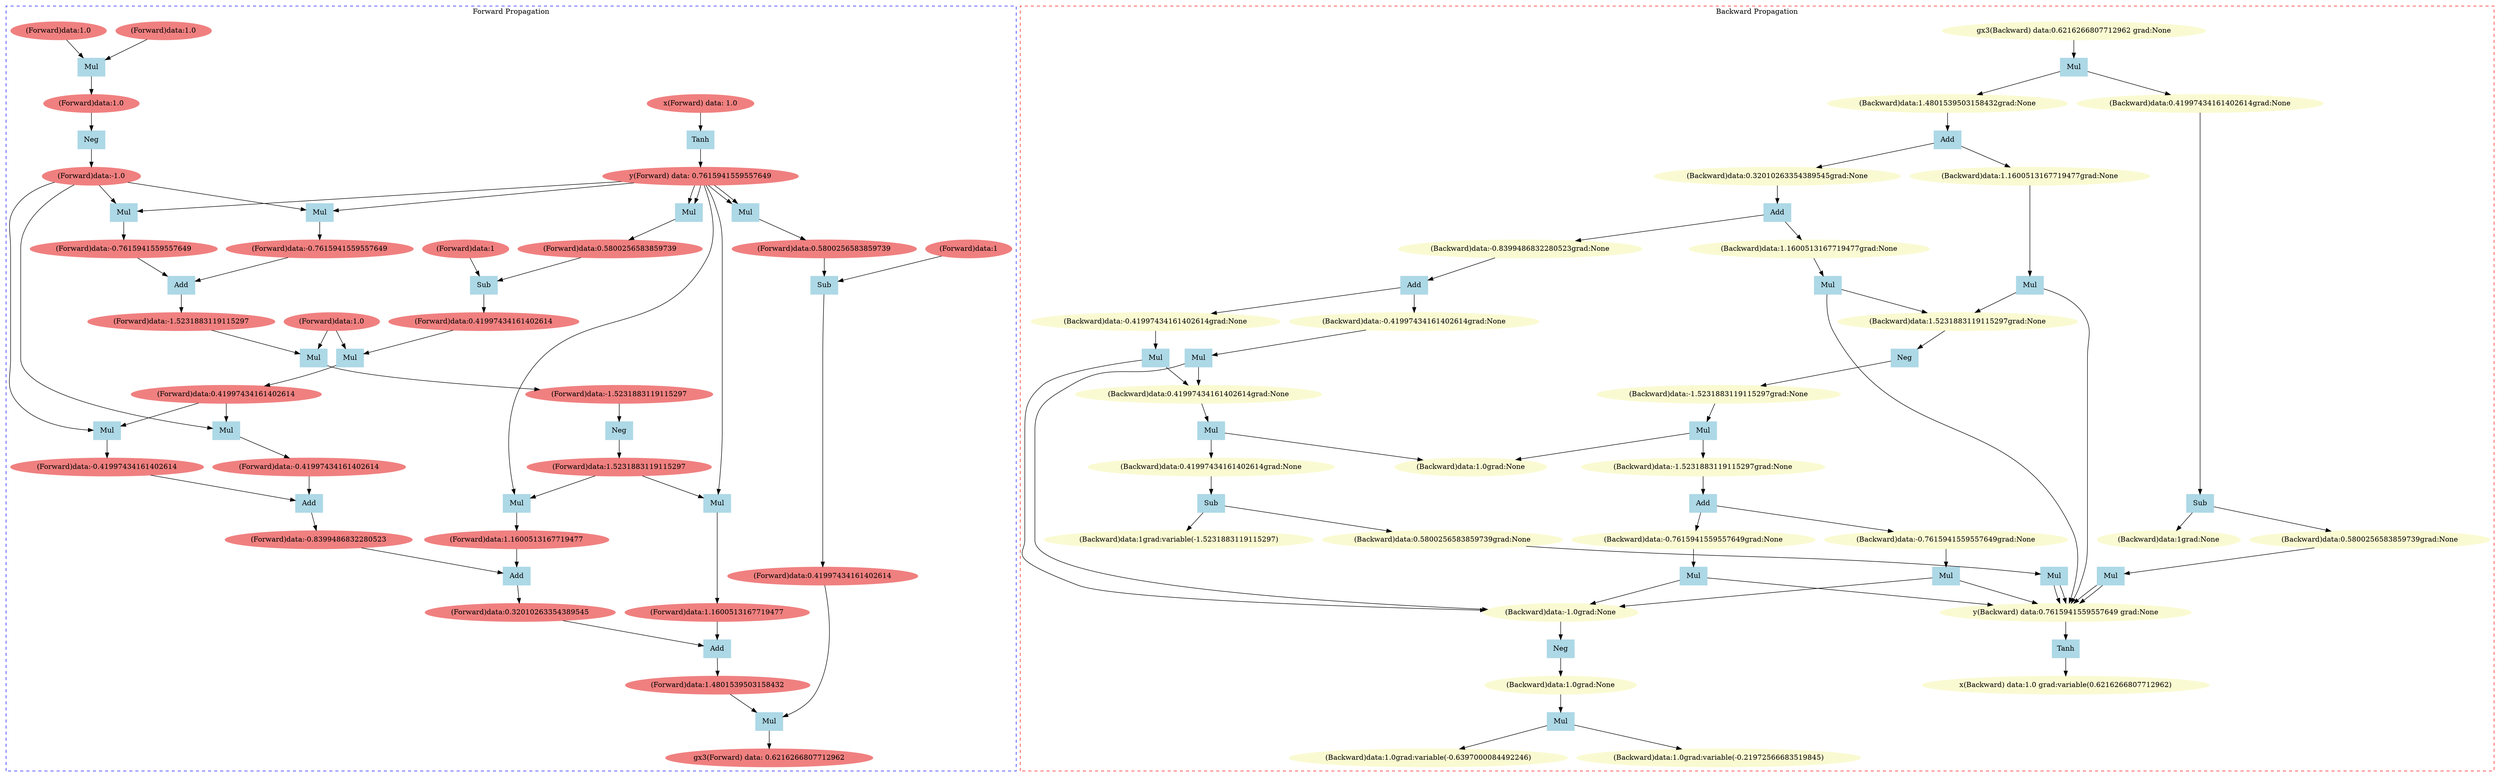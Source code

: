 digraph g {
subgraph cluster_g1 {
    label = "Forward Propagation";
    color = blue;
    style = dashed;
Forward2093505505216 [label="gx3(Forward) data: 0.6216266807712962", color=lightcoral, style=filled]
Forward2093505505120 [label ="Mul", color=lightblue, style=filled, shape=box]
Forward2093505503872 -> Forward2093505505120
Forward2093505505024 -> Forward2093505505120
Forward2093505505120 -> Forward2093505505216
Forward2093505503872 [label="(Forward)data:1.4801539503158432", color=lightcoral, style=filled]
Forward2093505505024 [label="(Forward)data:0.41997434161402614", color=lightcoral, style=filled]
Forward2093505504832 [label ="Sub", color=lightblue, style=filled, shape=box]
Forward2093505504928 -> Forward2093505504832
Forward2093505504736 -> Forward2093505504832
Forward2093505504832 -> Forward2093505505024
Forward2093505504928 [label="(Forward)data:1", color=lightcoral, style=filled]
Forward2093505504736 [label="(Forward)data:0.5800256583859739", color=lightcoral, style=filled]
Forward2093505504448 [label ="Mul", color=lightblue, style=filled, shape=box]
Forward2093464256128 -> Forward2093505504448
Forward2093464256128 -> Forward2093505504448
Forward2093505504448 -> Forward2093505504736
Forward2093464256128 [label="y(Forward) data: 0.7615941559557649", color=lightcoral, style=filled]
Forward2093464256128 [label="y(Forward) data: 0.7615941559557649", color=lightcoral, style=filled]
Forward2093464255216 [label ="Tanh", color=lightblue, style=filled, shape=box]
Forward2093464256272 -> Forward2093464255216
Forward2093464255216 -> Forward2093464256128
Forward2093464256272 [label="x(Forward) data: 1.0", color=lightcoral, style=filled]
Forward2093505503776 [label ="Add", color=lightblue, style=filled, shape=box]
Forward2093505503680 -> Forward2093505503776
Forward2093505503392 -> Forward2093505503776
Forward2093505503776 -> Forward2093505503872
Forward2093505503680 [label="(Forward)data:0.32010263354389545", color=lightcoral, style=filled]
Forward2093505503392 [label="(Forward)data:1.1600513167719477", color=lightcoral, style=filled]
Forward2093505503296 [label ="Mul", color=lightblue, style=filled, shape=box]
Forward2093505490656 -> Forward2093505503296
Forward2093464256128 -> Forward2093505503296
Forward2093505503296 -> Forward2093505503392
Forward2093505490656 [label="(Forward)data:1.5231883119115297", color=lightcoral, style=filled]
Forward2093464256128 [label="y(Forward) data: 0.7615941559557649", color=lightcoral, style=filled]
Forward2093505490176 [label ="Neg", color=lightblue, style=filled, shape=box]
Forward2093505489312 -> Forward2093505490176
Forward2093505490176 -> Forward2093505490656
Forward2093505489312 [label="(Forward)data:-1.5231883119115297", color=lightcoral, style=filled]
Forward2093505489216 [label ="Mul", color=lightblue, style=filled, shape=box]
Forward2093505487056 -> Forward2093505489216
Forward2093505488448 -> Forward2093505489216
Forward2093505489216 -> Forward2093505489312
Forward2093505487056 [label="(Forward)data:1.0", color=lightcoral, style=filled]
Forward2093505488448 [label="(Forward)data:-1.5231883119115297", color=lightcoral, style=filled]
Forward2093505488352 [label ="Add", color=lightblue, style=filled, shape=box]
Forward2093505487968 -> Forward2093505488352
Forward2093505488160 -> Forward2093505488352
Forward2093505488352 -> Forward2093505488448
Forward2093505487968 [label="(Forward)data:-0.7615941559557649", color=lightcoral, style=filled]
Forward2093505488160 [label="(Forward)data:-0.7615941559557649", color=lightcoral, style=filled]
Forward2093505488064 [label ="Mul", color=lightblue, style=filled, shape=box]
Forward2093505487776 -> Forward2093505488064
Forward2093464256128 -> Forward2093505488064
Forward2093505488064 -> Forward2093505488160
Forward2093505487776 [label="(Forward)data:-1.0", color=lightcoral, style=filled]
Forward2093464256128 [label="y(Forward) data: 0.7615941559557649", color=lightcoral, style=filled]
Forward2093505487680 [label ="Neg", color=lightblue, style=filled, shape=box]
Forward2093505487584 -> Forward2093505487680
Forward2093505487680 -> Forward2093505487776
Forward2093505487584 [label="(Forward)data:1.0", color=lightcoral, style=filled]
Forward2093505487488 [label ="Mul", color=lightblue, style=filled, shape=box]
Forward2093505487200 -> Forward2093505487488
Forward2093505449312 -> Forward2093505487488
Forward2093505487488 -> Forward2093505487584
Forward2093505487200 [label="(Forward)data:1.0", color=lightcoral, style=filled]
Forward2093505449312 [label="(Forward)data:1.0", color=lightcoral, style=filled]
Forward2093505487872 [label ="Mul", color=lightblue, style=filled, shape=box]
Forward2093505487776 -> Forward2093505487872
Forward2093464256128 -> Forward2093505487872
Forward2093505487872 -> Forward2093505487968
Forward2093505487776 [label="(Forward)data:-1.0", color=lightcoral, style=filled]
Forward2093464256128 [label="y(Forward) data: 0.7615941559557649", color=lightcoral, style=filled]
Forward2093505503584 [label ="Add", color=lightblue, style=filled, shape=box]
Forward2093505490560 -> Forward2093505503584
Forward2093505490848 -> Forward2093505503584
Forward2093505503584 -> Forward2093505503680
Forward2093505490560 [label="(Forward)data:-0.8399486832280523", color=lightcoral, style=filled]
Forward2093505490848 [label="(Forward)data:1.1600513167719477", color=lightcoral, style=filled]
Forward2093505490752 [label ="Mul", color=lightblue, style=filled, shape=box]
Forward2093505490656 -> Forward2093505490752
Forward2093464256128 -> Forward2093505490752
Forward2093505490752 -> Forward2093505490848
Forward2093505490656 [label="(Forward)data:1.5231883119115297", color=lightcoral, style=filled]
Forward2093464256128 [label="y(Forward) data: 0.7615941559557649", color=lightcoral, style=filled]
Forward2093505490464 [label ="Add", color=lightblue, style=filled, shape=box]
Forward2093505489696 -> Forward2093505490464
Forward2093505490080 -> Forward2093505490464
Forward2093505490464 -> Forward2093505490560
Forward2093505489696 [label="(Forward)data:-0.41997434161402614", color=lightcoral, style=filled]
Forward2093505490080 [label="(Forward)data:-0.41997434161402614", color=lightcoral, style=filled]
Forward2093505489984 [label ="Mul", color=lightblue, style=filled, shape=box]
Forward2093505489120 -> Forward2093505489984
Forward2093505487776 -> Forward2093505489984
Forward2093505489984 -> Forward2093505490080
Forward2093505489120 [label="(Forward)data:0.41997434161402614", color=lightcoral, style=filled]
Forward2093505487776 [label="(Forward)data:-1.0", color=lightcoral, style=filled]
Forward2093505486912 [label ="Mul", color=lightblue, style=filled, shape=box]
Forward2093505487056 -> Forward2093505486912
Forward2093505488832 -> Forward2093505486912
Forward2093505486912 -> Forward2093505489120
Forward2093505487056 [label="(Forward)data:1.0", color=lightcoral, style=filled]
Forward2093505488832 [label="(Forward)data:0.41997434161402614", color=lightcoral, style=filled]
Forward2093505488640 [label ="Sub", color=lightblue, style=filled, shape=box]
Forward2093505488736 -> Forward2093505488640
Forward2093505488544 -> Forward2093505488640
Forward2093505488640 -> Forward2093505488832
Forward2093505488736 [label="(Forward)data:1", color=lightcoral, style=filled]
Forward2093505488544 [label="(Forward)data:0.5800256583859739", color=lightcoral, style=filled]
Forward2093505488256 [label ="Mul", color=lightblue, style=filled, shape=box]
Forward2093464256128 -> Forward2093505488256
Forward2093464256128 -> Forward2093505488256
Forward2093505488256 -> Forward2093505488544
Forward2093464256128 [label="y(Forward) data: 0.7615941559557649", color=lightcoral, style=filled]
Forward2093464256128 [label="y(Forward) data: 0.7615941559557649", color=lightcoral, style=filled]
Forward2093505489600 [label ="Mul", color=lightblue, style=filled, shape=box]
Forward2093505489120 -> Forward2093505489600
Forward2093505487776 -> Forward2093505489600
Forward2093505489600 -> Forward2093505489696
Forward2093505489120 [label="(Forward)data:0.41997434161402614", color=lightcoral, style=filled]
Forward2093505487776 [label="(Forward)data:-1.0", color=lightcoral, style=filled]

}
subgraph cluster_g2 {
    label = "Backward Propagation";
    color = red;
    style = dashed;
    rankdir=BT;
Backward2093505505216 [label="gx3(Backward) data:0.6216266807712962 grad:None", color=lightgoldenrodyellow, style=filled]
Backward2093505505120 [label ="Mul", color=lightblue, style=filled, shape=box]
Backward2093505505120 -> Backward2093505503872
Backward2093505505120 -> Backward2093505505024
Backward2093505505216 -> Backward2093505505120
Backward2093505503872 [label="(Backward)data:1.4801539503158432grad:None", color=lightgoldenrodyellow, style=filled]
Backward2093505505024 [label="(Backward)data:0.41997434161402614grad:None", color=lightgoldenrodyellow, style=filled]
Backward2093505504832 [label ="Sub", color=lightblue, style=filled, shape=box]
Backward2093505504832 -> Backward2093505504928
Backward2093505504832 -> Backward2093505504736
Backward2093505505024 -> Backward2093505504832
Backward2093505504928 [label="(Backward)data:1grad:None", color=lightgoldenrodyellow, style=filled]
Backward2093505504736 [label="(Backward)data:0.5800256583859739grad:None", color=lightgoldenrodyellow, style=filled]
Backward2093505504448 [label ="Mul", color=lightblue, style=filled, shape=box]
Backward2093505504448 -> Backward2093464256128
Backward2093505504448 -> Backward2093464256128
Backward2093505504736 -> Backward2093505504448
Backward2093464256128 [label="y(Backward) data:0.7615941559557649 grad:None", color=lightgoldenrodyellow, style=filled]
Backward2093464256128 [label="y(Backward) data:0.7615941559557649 grad:None", color=lightgoldenrodyellow, style=filled]
Backward2093464255216 [label ="Tanh", color=lightblue, style=filled, shape=box]
Backward2093464255216 -> Backward2093464256272
Backward2093464256128 -> Backward2093464255216
Backward2093464256272 [label="x(Backward) data:1.0 grad:variable(0.6216266807712962)", color=lightgoldenrodyellow, style=filled]
Backward2093505503776 [label ="Add", color=lightblue, style=filled, shape=box]
Backward2093505503776 -> Backward2093505503680
Backward2093505503776 -> Backward2093505503392
Backward2093505503872 -> Backward2093505503776
Backward2093505503680 [label="(Backward)data:0.32010263354389545grad:None", color=lightgoldenrodyellow, style=filled]
Backward2093505503392 [label="(Backward)data:1.1600513167719477grad:None", color=lightgoldenrodyellow, style=filled]
Backward2093505503296 [label ="Mul", color=lightblue, style=filled, shape=box]
Backward2093505503296 -> Backward2093505490656
Backward2093505503296 -> Backward2093464256128
Backward2093505503392 -> Backward2093505503296
Backward2093505490656 [label="(Backward)data:1.5231883119115297grad:None", color=lightgoldenrodyellow, style=filled]
Backward2093464256128 [label="y(Backward) data:0.7615941559557649 grad:None", color=lightgoldenrodyellow, style=filled]
Backward2093505490176 [label ="Neg", color=lightblue, style=filled, shape=box]
Backward2093505490176 -> Backward2093505489312
Backward2093505490656 -> Backward2093505490176
Backward2093505489312 [label="(Backward)data:-1.5231883119115297grad:None", color=lightgoldenrodyellow, style=filled]
Backward2093505489216 [label ="Mul", color=lightblue, style=filled, shape=box]
Backward2093505489216 -> Backward2093505487056
Backward2093505489216 -> Backward2093505488448
Backward2093505489312 -> Backward2093505489216
Backward2093505487056 [label="(Backward)data:1.0grad:None", color=lightgoldenrodyellow, style=filled]
Backward2093505488448 [label="(Backward)data:-1.5231883119115297grad:None", color=lightgoldenrodyellow, style=filled]
Backward2093505488352 [label ="Add", color=lightblue, style=filled, shape=box]
Backward2093505488352 -> Backward2093505487968
Backward2093505488352 -> Backward2093505488160
Backward2093505488448 -> Backward2093505488352
Backward2093505487968 [label="(Backward)data:-0.7615941559557649grad:None", color=lightgoldenrodyellow, style=filled]
Backward2093505488160 [label="(Backward)data:-0.7615941559557649grad:None", color=lightgoldenrodyellow, style=filled]
Backward2093505488064 [label ="Mul", color=lightblue, style=filled, shape=box]
Backward2093505488064 -> Backward2093505487776
Backward2093505488064 -> Backward2093464256128
Backward2093505488160 -> Backward2093505488064
Backward2093505487776 [label="(Backward)data:-1.0grad:None", color=lightgoldenrodyellow, style=filled]
Backward2093464256128 [label="y(Backward) data:0.7615941559557649 grad:None", color=lightgoldenrodyellow, style=filled]
Backward2093505487680 [label ="Neg", color=lightblue, style=filled, shape=box]
Backward2093505487680 -> Backward2093505487584
Backward2093505487776 -> Backward2093505487680
Backward2093505487584 [label="(Backward)data:1.0grad:None", color=lightgoldenrodyellow, style=filled]
Backward2093505487488 [label ="Mul", color=lightblue, style=filled, shape=box]
Backward2093505487488 -> Backward2093505487200
Backward2093505487488 -> Backward2093505449312
Backward2093505487584 -> Backward2093505487488
Backward2093505487200 [label="(Backward)data:1.0grad:variable(-0.6397000084492246)", color=lightgoldenrodyellow, style=filled]
Backward2093505449312 [label="(Backward)data:1.0grad:variable(-0.21972566683519845)", color=lightgoldenrodyellow, style=filled]
Backward2093505487872 [label ="Mul", color=lightblue, style=filled, shape=box]
Backward2093505487872 -> Backward2093505487776
Backward2093505487872 -> Backward2093464256128
Backward2093505487968 -> Backward2093505487872
Backward2093505487776 [label="(Backward)data:-1.0grad:None", color=lightgoldenrodyellow, style=filled]
Backward2093464256128 [label="y(Backward) data:0.7615941559557649 grad:None", color=lightgoldenrodyellow, style=filled]
Backward2093505503584 [label ="Add", color=lightblue, style=filled, shape=box]
Backward2093505503584 -> Backward2093505490560
Backward2093505503584 -> Backward2093505490848
Backward2093505503680 -> Backward2093505503584
Backward2093505490560 [label="(Backward)data:-0.8399486832280523grad:None", color=lightgoldenrodyellow, style=filled]
Backward2093505490848 [label="(Backward)data:1.1600513167719477grad:None", color=lightgoldenrodyellow, style=filled]
Backward2093505490752 [label ="Mul", color=lightblue, style=filled, shape=box]
Backward2093505490752 -> Backward2093505490656
Backward2093505490752 -> Backward2093464256128
Backward2093505490848 -> Backward2093505490752
Backward2093505490656 [label="(Backward)data:1.5231883119115297grad:None", color=lightgoldenrodyellow, style=filled]
Backward2093464256128 [label="y(Backward) data:0.7615941559557649 grad:None", color=lightgoldenrodyellow, style=filled]
Backward2093505490464 [label ="Add", color=lightblue, style=filled, shape=box]
Backward2093505490464 -> Backward2093505489696
Backward2093505490464 -> Backward2093505490080
Backward2093505490560 -> Backward2093505490464
Backward2093505489696 [label="(Backward)data:-0.41997434161402614grad:None", color=lightgoldenrodyellow, style=filled]
Backward2093505490080 [label="(Backward)data:-0.41997434161402614grad:None", color=lightgoldenrodyellow, style=filled]
Backward2093505489984 [label ="Mul", color=lightblue, style=filled, shape=box]
Backward2093505489984 -> Backward2093505489120
Backward2093505489984 -> Backward2093505487776
Backward2093505490080 -> Backward2093505489984
Backward2093505489120 [label="(Backward)data:0.41997434161402614grad:None", color=lightgoldenrodyellow, style=filled]
Backward2093505487776 [label="(Backward)data:-1.0grad:None", color=lightgoldenrodyellow, style=filled]
Backward2093505486912 [label ="Mul", color=lightblue, style=filled, shape=box]
Backward2093505486912 -> Backward2093505487056
Backward2093505486912 -> Backward2093505488832
Backward2093505489120 -> Backward2093505486912
Backward2093505487056 [label="(Backward)data:1.0grad:None", color=lightgoldenrodyellow, style=filled]
Backward2093505488832 [label="(Backward)data:0.41997434161402614grad:None", color=lightgoldenrodyellow, style=filled]
Backward2093505488640 [label ="Sub", color=lightblue, style=filled, shape=box]
Backward2093505488640 -> Backward2093505488736
Backward2093505488640 -> Backward2093505488544
Backward2093505488832 -> Backward2093505488640
Backward2093505488736 [label="(Backward)data:1grad:variable(-1.5231883119115297)", color=lightgoldenrodyellow, style=filled]
Backward2093505488544 [label="(Backward)data:0.5800256583859739grad:None", color=lightgoldenrodyellow, style=filled]
Backward2093505488256 [label ="Mul", color=lightblue, style=filled, shape=box]
Backward2093505488256 -> Backward2093464256128
Backward2093505488256 -> Backward2093464256128
Backward2093505488544 -> Backward2093505488256
Backward2093464256128 [label="y(Backward) data:0.7615941559557649 grad:None", color=lightgoldenrodyellow, style=filled]
Backward2093464256128 [label="y(Backward) data:0.7615941559557649 grad:None", color=lightgoldenrodyellow, style=filled]
Backward2093505489600 [label ="Mul", color=lightblue, style=filled, shape=box]
Backward2093505489600 -> Backward2093505489120
Backward2093505489600 -> Backward2093505487776
Backward2093505489696 -> Backward2093505489600
Backward2093505489120 [label="(Backward)data:0.41997434161402614grad:None", color=lightgoldenrodyellow, style=filled]
Backward2093505487776 [label="(Backward)data:-1.0grad:None", color=lightgoldenrodyellow, style=filled]

}
}
